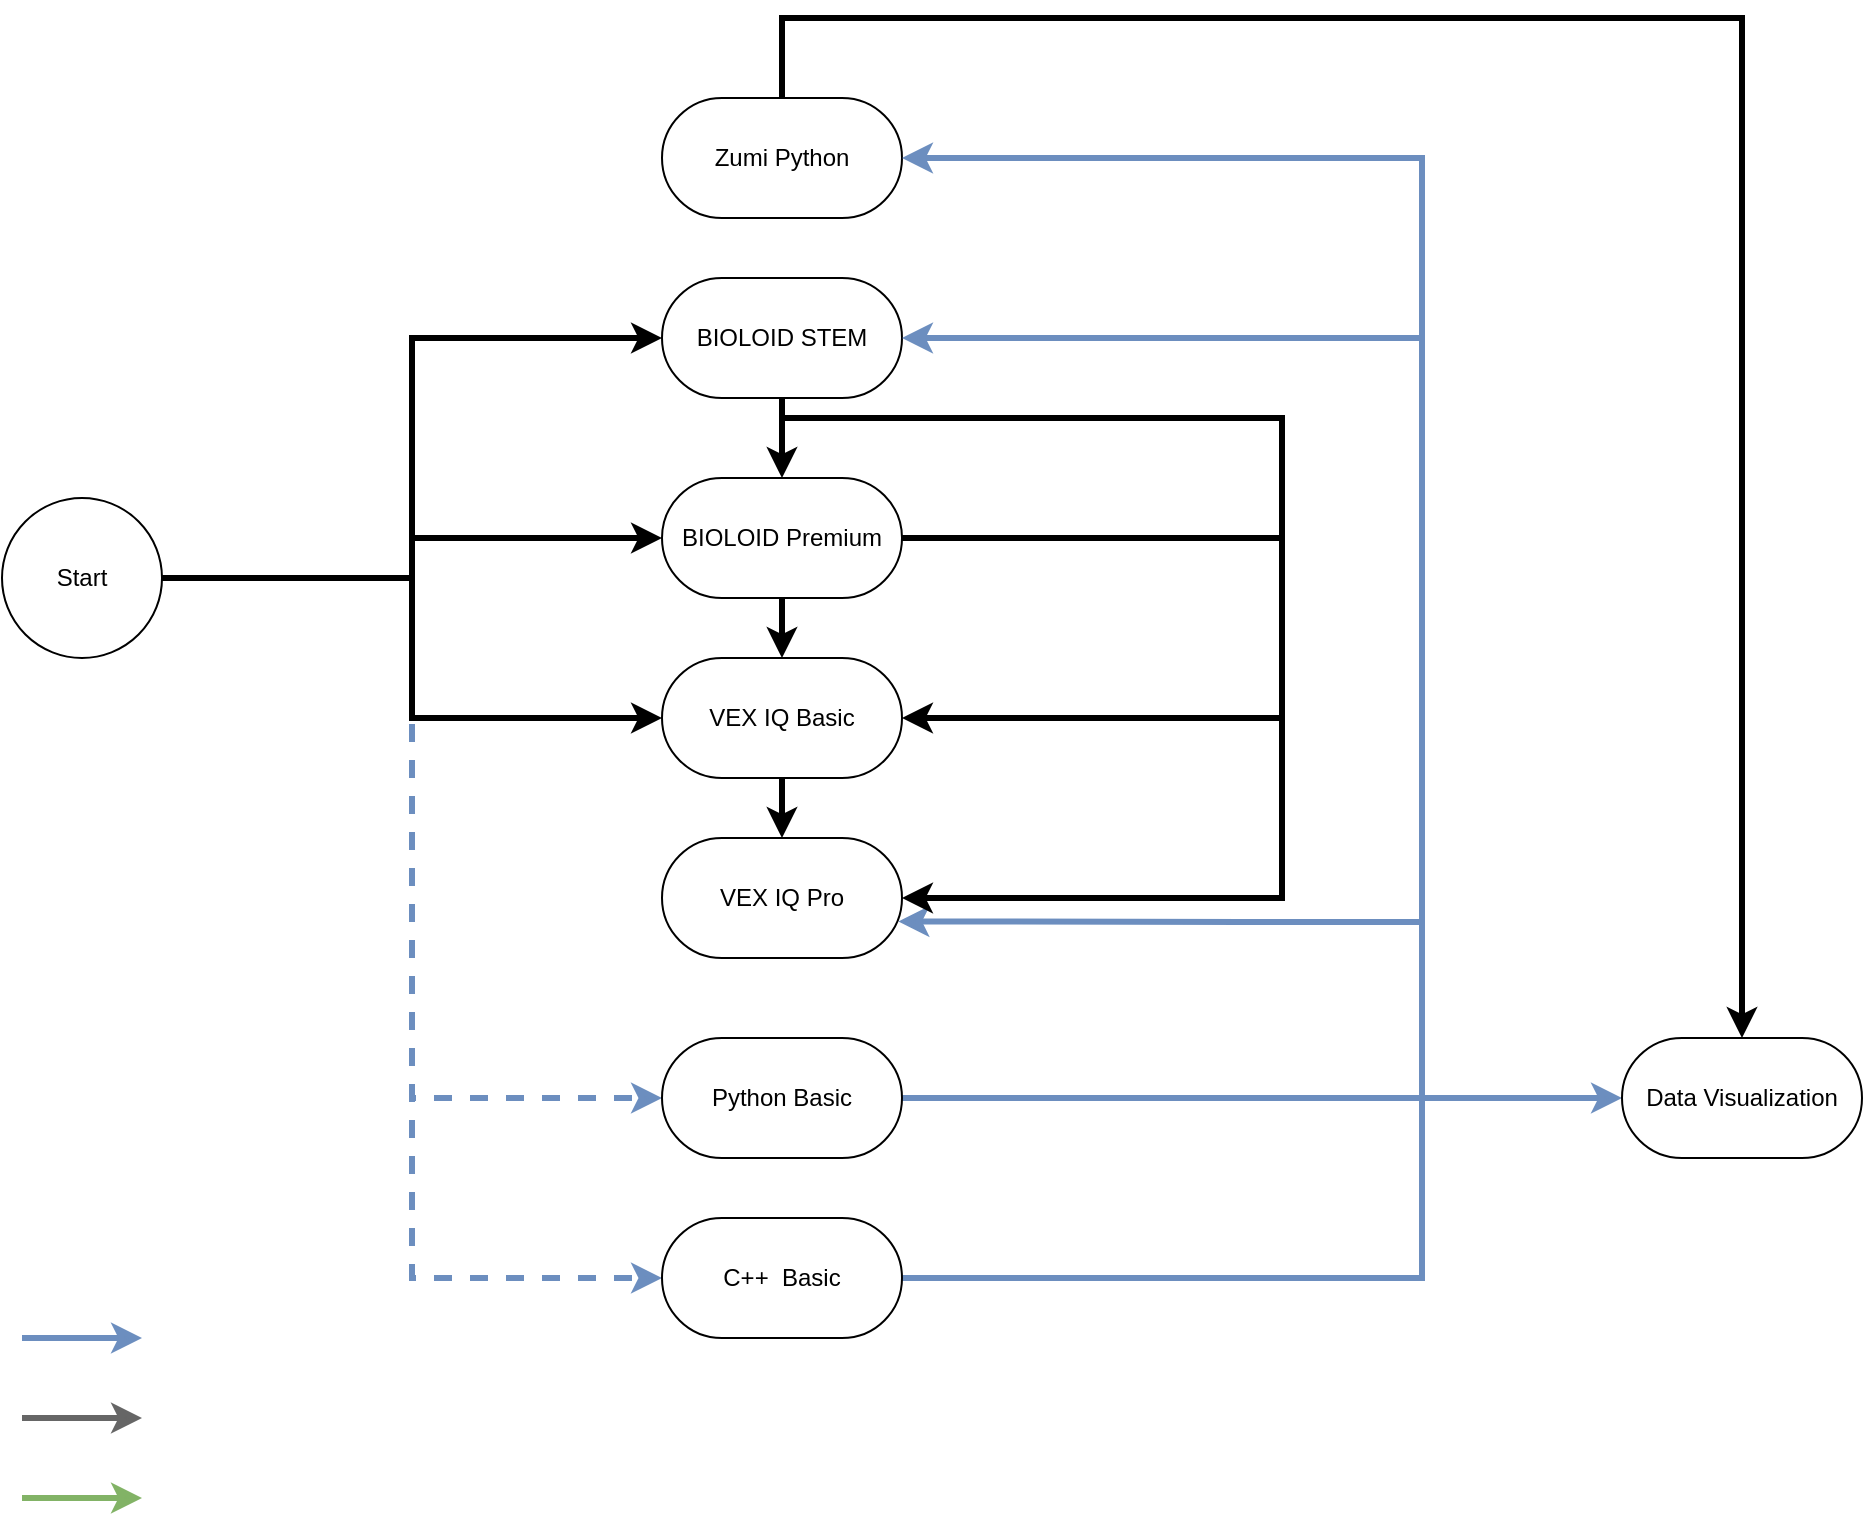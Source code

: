 <mxfile version="21.7.2" type="github">
  <diagram name="Page-1" id="Ta-tP-vgKMGgS2tbCbx0">
    <mxGraphModel dx="545" dy="370" grid="1" gridSize="10" guides="1" tooltips="1" connect="1" arrows="1" fold="1" page="1" pageScale="1" pageWidth="1600" pageHeight="900" background="none" math="0" shadow="0">
      <root>
        <mxCell id="0" />
        <mxCell id="1" parent="0" />
        <mxCell id="2yxcCC73mM3outTDiwKw-28" style="edgeStyle=orthogonalEdgeStyle;rounded=0;orthogonalLoop=1;jettySize=auto;html=1;exitX=0.5;exitY=0;exitDx=0;exitDy=0;entryX=0.5;entryY=0;entryDx=0;entryDy=0;strokeWidth=3;" edge="1" parent="1" source="2yxcCC73mM3outTDiwKw-1" target="2yxcCC73mM3outTDiwKw-12">
          <mxGeometry relative="1" as="geometry">
            <Array as="points">
              <mxPoint x="410" y="40" />
              <mxPoint x="890" y="40" />
            </Array>
          </mxGeometry>
        </mxCell>
        <mxCell id="2yxcCC73mM3outTDiwKw-1" value="Zumi Python" style="rounded=1;whiteSpace=wrap;html=1;arcSize=50;" vertex="1" parent="1">
          <mxGeometry x="350" y="80" width="120" height="60" as="geometry" />
        </mxCell>
        <mxCell id="2yxcCC73mM3outTDiwKw-27" style="edgeStyle=orthogonalEdgeStyle;rounded=0;orthogonalLoop=1;jettySize=auto;html=1;exitX=0.5;exitY=1;exitDx=0;exitDy=0;strokeWidth=3;" edge="1" parent="1" source="2yxcCC73mM3outTDiwKw-2" target="2yxcCC73mM3outTDiwKw-3">
          <mxGeometry relative="1" as="geometry" />
        </mxCell>
        <mxCell id="2yxcCC73mM3outTDiwKw-2" value="BIOLOID STEM" style="rounded=1;whiteSpace=wrap;html=1;arcSize=50;" vertex="1" parent="1">
          <mxGeometry x="350" y="170" width="120" height="60" as="geometry" />
        </mxCell>
        <mxCell id="2yxcCC73mM3outTDiwKw-25" style="edgeStyle=orthogonalEdgeStyle;rounded=0;orthogonalLoop=1;jettySize=auto;html=1;exitX=0.5;exitY=1;exitDx=0;exitDy=0;strokeWidth=3;" edge="1" parent="1" source="2yxcCC73mM3outTDiwKw-3" target="2yxcCC73mM3outTDiwKw-6">
          <mxGeometry relative="1" as="geometry" />
        </mxCell>
        <mxCell id="2yxcCC73mM3outTDiwKw-3" value="BIOLOID Premium" style="rounded=1;whiteSpace=wrap;html=1;arcSize=50;" vertex="1" parent="1">
          <mxGeometry x="350" y="270" width="120" height="60" as="geometry" />
        </mxCell>
        <mxCell id="2yxcCC73mM3outTDiwKw-5" value="VEX IQ Pro" style="rounded=1;whiteSpace=wrap;html=1;arcSize=50;" vertex="1" parent="1">
          <mxGeometry x="350" y="450" width="120" height="60" as="geometry" />
        </mxCell>
        <mxCell id="2yxcCC73mM3outTDiwKw-22" style="edgeStyle=orthogonalEdgeStyle;rounded=0;orthogonalLoop=1;jettySize=auto;html=1;exitX=0.5;exitY=1;exitDx=0;exitDy=0;entryX=0.5;entryY=0;entryDx=0;entryDy=0;strokeWidth=3;" edge="1" parent="1" source="2yxcCC73mM3outTDiwKw-6" target="2yxcCC73mM3outTDiwKw-5">
          <mxGeometry relative="1" as="geometry" />
        </mxCell>
        <mxCell id="2yxcCC73mM3outTDiwKw-6" value="VEX IQ Basic" style="rounded=1;whiteSpace=wrap;html=1;arcSize=50;" vertex="1" parent="1">
          <mxGeometry x="350" y="360" width="120" height="60" as="geometry" />
        </mxCell>
        <mxCell id="2yxcCC73mM3outTDiwKw-17" style="edgeStyle=orthogonalEdgeStyle;rounded=0;orthogonalLoop=1;jettySize=auto;html=1;exitX=1;exitY=0.5;exitDx=0;exitDy=0;entryX=0;entryY=0.5;entryDx=0;entryDy=0;fillColor=#dae8fc;strokeColor=#6c8ebf;strokeWidth=3;dashed=1;" edge="1" parent="1" source="2yxcCC73mM3outTDiwKw-7" target="2yxcCC73mM3outTDiwKw-10">
          <mxGeometry relative="1" as="geometry" />
        </mxCell>
        <mxCell id="2yxcCC73mM3outTDiwKw-18" style="edgeStyle=orthogonalEdgeStyle;rounded=0;orthogonalLoop=1;jettySize=auto;html=1;exitX=1;exitY=0.5;exitDx=0;exitDy=0;entryX=0;entryY=0.5;entryDx=0;entryDy=0;strokeWidth=3;" edge="1" parent="1" source="2yxcCC73mM3outTDiwKw-7" target="2yxcCC73mM3outTDiwKw-2">
          <mxGeometry relative="1" as="geometry" />
        </mxCell>
        <mxCell id="2yxcCC73mM3outTDiwKw-20" style="edgeStyle=orthogonalEdgeStyle;rounded=0;orthogonalLoop=1;jettySize=auto;html=1;exitX=1;exitY=0.5;exitDx=0;exitDy=0;entryX=0;entryY=0.5;entryDx=0;entryDy=0;strokeWidth=3;" edge="1" parent="1" source="2yxcCC73mM3outTDiwKw-7" target="2yxcCC73mM3outTDiwKw-3">
          <mxGeometry relative="1" as="geometry" />
        </mxCell>
        <mxCell id="2yxcCC73mM3outTDiwKw-23" style="edgeStyle=orthogonalEdgeStyle;rounded=0;orthogonalLoop=1;jettySize=auto;html=1;exitX=1;exitY=0.5;exitDx=0;exitDy=0;entryX=0;entryY=0.5;entryDx=0;entryDy=0;strokeWidth=3;fillColor=#dae8fc;strokeColor=#6c8ebf;dashed=1;" edge="1" parent="1" source="2yxcCC73mM3outTDiwKw-7" target="2yxcCC73mM3outTDiwKw-13">
          <mxGeometry relative="1" as="geometry" />
        </mxCell>
        <mxCell id="2yxcCC73mM3outTDiwKw-21" style="edgeStyle=orthogonalEdgeStyle;rounded=0;orthogonalLoop=1;jettySize=auto;html=1;exitX=1;exitY=0.5;exitDx=0;exitDy=0;strokeWidth=3;" edge="1" parent="1" source="2yxcCC73mM3outTDiwKw-7" target="2yxcCC73mM3outTDiwKw-6">
          <mxGeometry relative="1" as="geometry" />
        </mxCell>
        <mxCell id="2yxcCC73mM3outTDiwKw-7" value="Start" style="ellipse;whiteSpace=wrap;html=1;aspect=fixed;" vertex="1" parent="1">
          <mxGeometry x="20" y="280" width="80" height="80" as="geometry" />
        </mxCell>
        <mxCell id="2yxcCC73mM3outTDiwKw-8" value="" style="endArrow=classic;html=1;rounded=0;strokeWidth=3;fillColor=#dae8fc;strokeColor=#6c8ebf;" edge="1" parent="1">
          <mxGeometry width="50" height="50" relative="1" as="geometry">
            <mxPoint x="30" y="700" as="sourcePoint" />
            <mxPoint x="90" y="700" as="targetPoint" />
          </mxGeometry>
        </mxCell>
        <mxCell id="2yxcCC73mM3outTDiwKw-9" value="" style="endArrow=classic;html=1;rounded=0;strokeWidth=3;fillColor=#f5f5f5;strokeColor=#666666;" edge="1" parent="1">
          <mxGeometry width="50" height="50" relative="1" as="geometry">
            <mxPoint x="30" y="740" as="sourcePoint" />
            <mxPoint x="90" y="740" as="targetPoint" />
          </mxGeometry>
        </mxCell>
        <mxCell id="2yxcCC73mM3outTDiwKw-14" style="edgeStyle=orthogonalEdgeStyle;rounded=0;orthogonalLoop=1;jettySize=auto;html=1;exitX=1;exitY=0.5;exitDx=0;exitDy=0;fillColor=#dae8fc;strokeColor=#6c8ebf;strokeWidth=3;" edge="1" parent="1" source="2yxcCC73mM3outTDiwKw-10" target="2yxcCC73mM3outTDiwKw-12">
          <mxGeometry relative="1" as="geometry" />
        </mxCell>
        <mxCell id="2yxcCC73mM3outTDiwKw-16" style="edgeStyle=orthogonalEdgeStyle;rounded=0;orthogonalLoop=1;jettySize=auto;html=1;exitX=1;exitY=0.5;exitDx=0;exitDy=0;strokeWidth=3;fillColor=#dae8fc;strokeColor=#6c8ebf;" edge="1" parent="1">
          <mxGeometry relative="1" as="geometry">
            <mxPoint x="460" y="580" as="sourcePoint" />
            <mxPoint x="470" y="110" as="targetPoint" />
            <Array as="points">
              <mxPoint x="730" y="580" />
              <mxPoint x="730" y="110" />
            </Array>
          </mxGeometry>
        </mxCell>
        <mxCell id="2yxcCC73mM3outTDiwKw-31" style="edgeStyle=orthogonalEdgeStyle;rounded=0;orthogonalLoop=1;jettySize=auto;html=1;exitX=1;exitY=0.5;exitDx=0;exitDy=0;entryX=0.985;entryY=0.695;entryDx=0;entryDy=0;entryPerimeter=0;strokeWidth=3;fillColor=#dae8fc;strokeColor=#6c8ebf;" edge="1" parent="1" source="2yxcCC73mM3outTDiwKw-10" target="2yxcCC73mM3outTDiwKw-5">
          <mxGeometry relative="1" as="geometry">
            <Array as="points">
              <mxPoint x="730" y="580" />
              <mxPoint x="730" y="492" />
              <mxPoint x="640" y="492" />
            </Array>
          </mxGeometry>
        </mxCell>
        <mxCell id="2yxcCC73mM3outTDiwKw-10" value="Python Basic" style="rounded=1;whiteSpace=wrap;html=1;arcSize=50;" vertex="1" parent="1">
          <mxGeometry x="350" y="550" width="120" height="60" as="geometry" />
        </mxCell>
        <mxCell id="2yxcCC73mM3outTDiwKw-11" value="" style="endArrow=classic;html=1;rounded=0;strokeWidth=3;fillColor=#d5e8d4;strokeColor=#82b366;" edge="1" parent="1">
          <mxGeometry width="50" height="50" relative="1" as="geometry">
            <mxPoint x="30" y="780" as="sourcePoint" />
            <mxPoint x="90" y="780" as="targetPoint" />
          </mxGeometry>
        </mxCell>
        <mxCell id="2yxcCC73mM3outTDiwKw-12" value="Data Visualization" style="rounded=1;whiteSpace=wrap;html=1;arcSize=50;" vertex="1" parent="1">
          <mxGeometry x="830" y="550" width="120" height="60" as="geometry" />
        </mxCell>
        <mxCell id="2yxcCC73mM3outTDiwKw-24" style="edgeStyle=orthogonalEdgeStyle;rounded=0;orthogonalLoop=1;jettySize=auto;html=1;exitX=1;exitY=0.5;exitDx=0;exitDy=0;entryX=1;entryY=0.5;entryDx=0;entryDy=0;fillColor=#dae8fc;strokeColor=#6c8ebf;strokeWidth=3;" edge="1" parent="1" source="2yxcCC73mM3outTDiwKw-13" target="2yxcCC73mM3outTDiwKw-2">
          <mxGeometry relative="1" as="geometry">
            <Array as="points">
              <mxPoint x="730" y="670" />
              <mxPoint x="730" y="200" />
            </Array>
          </mxGeometry>
        </mxCell>
        <mxCell id="2yxcCC73mM3outTDiwKw-13" value="C++ &amp;nbsp;Basic" style="rounded=1;whiteSpace=wrap;html=1;arcSize=50;" vertex="1" parent="1">
          <mxGeometry x="350" y="640" width="120" height="60" as="geometry" />
        </mxCell>
        <mxCell id="2yxcCC73mM3outTDiwKw-26" style="edgeStyle=orthogonalEdgeStyle;rounded=0;orthogonalLoop=1;jettySize=auto;html=1;exitX=0.5;exitY=1;exitDx=0;exitDy=0;entryX=1;entryY=0.5;entryDx=0;entryDy=0;strokeWidth=3;" edge="1" parent="1" source="2yxcCC73mM3outTDiwKw-2" target="2yxcCC73mM3outTDiwKw-6">
          <mxGeometry relative="1" as="geometry">
            <Array as="points">
              <mxPoint x="410" y="240" />
              <mxPoint x="660" y="240" />
              <mxPoint x="660" y="390" />
            </Array>
          </mxGeometry>
        </mxCell>
        <mxCell id="2yxcCC73mM3outTDiwKw-30" style="edgeStyle=orthogonalEdgeStyle;rounded=0;orthogonalLoop=1;jettySize=auto;html=1;exitX=1;exitY=0.5;exitDx=0;exitDy=0;entryX=1;entryY=0.5;entryDx=0;entryDy=0;strokeWidth=3;" edge="1" parent="1" source="2yxcCC73mM3outTDiwKw-3" target="2yxcCC73mM3outTDiwKw-5">
          <mxGeometry relative="1" as="geometry">
            <Array as="points">
              <mxPoint x="660" y="300" />
              <mxPoint x="660" y="480" />
            </Array>
          </mxGeometry>
        </mxCell>
      </root>
    </mxGraphModel>
  </diagram>
</mxfile>
